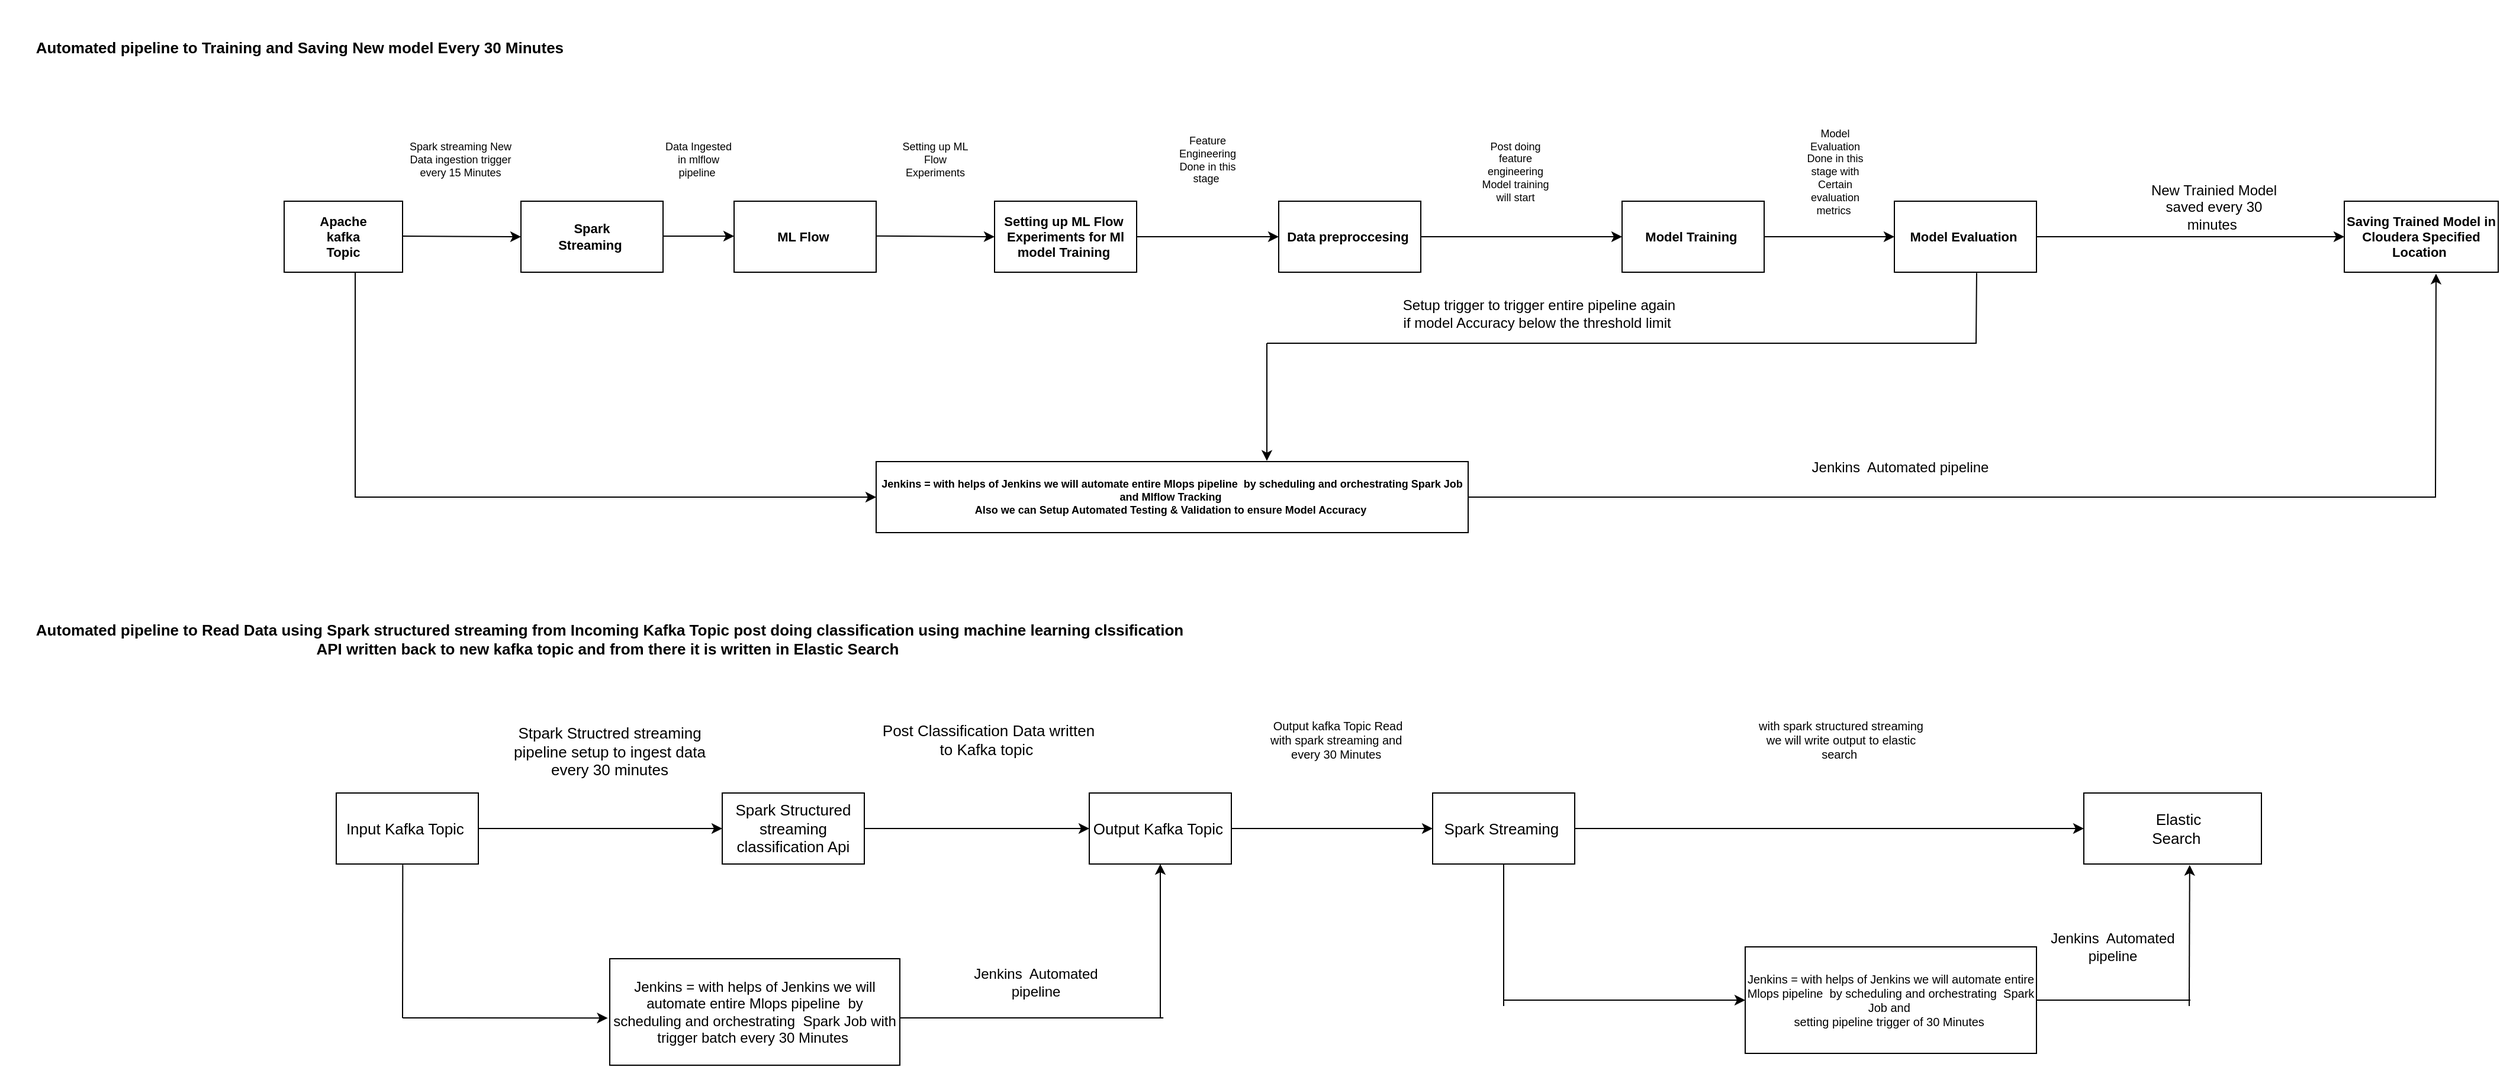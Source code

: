 <mxfile version="20.8.21" type="device"><diagram id="oad-AKm9Z7C3A9e_jn2g" name="Page-1"><mxGraphModel dx="2429" dy="782" grid="1" gridSize="10" guides="1" tooltips="1" connect="1" arrows="1" fold="1" page="1" pageScale="1" pageWidth="827" pageHeight="1169" math="0" shadow="0"><root><mxCell id="0"/><mxCell id="1" parent="0"/><mxCell id="KfLhisPMqbfxmeRJd4OK-1" value="" style="rounded=0;whiteSpace=wrap;html=1;" vertex="1" parent="1"><mxGeometry x="220" y="190" width="100" height="60" as="geometry"/></mxCell><mxCell id="KfLhisPMqbfxmeRJd4OK-26" value="" style="edgeStyle=orthogonalEdgeStyle;rounded=0;orthogonalLoop=1;jettySize=auto;html=1;fontSize=11;" edge="1" parent="1" target="KfLhisPMqbfxmeRJd4OK-25"><mxGeometry relative="1" as="geometry"><mxPoint x="280" y="250" as="sourcePoint"/><Array as="points"><mxPoint x="280" y="440"/></Array></mxGeometry></mxCell><mxCell id="KfLhisPMqbfxmeRJd4OK-2" value="&lt;font style=&quot;font-size: 11px;&quot;&gt;Apache kafka Topic&lt;/font&gt;" style="text;html=1;strokeColor=none;fillColor=none;align=center;verticalAlign=middle;whiteSpace=wrap;rounded=0;fontSize=11;fontStyle=1" vertex="1" parent="1"><mxGeometry x="240" y="205" width="60" height="30" as="geometry"/></mxCell><mxCell id="KfLhisPMqbfxmeRJd4OK-4" value="" style="endArrow=classic;html=1;rounded=0;" edge="1" parent="1"><mxGeometry width="50" height="50" relative="1" as="geometry"><mxPoint x="320" y="219.5" as="sourcePoint"/><mxPoint x="420" y="220" as="targetPoint"/><Array as="points"/></mxGeometry></mxCell><mxCell id="KfLhisPMqbfxmeRJd4OK-5" value="&lt;font style=&quot;font-size: 9px;&quot;&gt;Spark streaming New Data ingestion trigger every 15 Minutes&lt;/font&gt;" style="text;html=1;strokeColor=none;fillColor=none;align=center;verticalAlign=middle;whiteSpace=wrap;rounded=0;fontStyle=0;fontSize=9;" vertex="1" parent="1"><mxGeometry x="323.5" y="120" width="90" height="70" as="geometry"/></mxCell><mxCell id="KfLhisPMqbfxmeRJd4OK-6" value="" style="rounded=0;whiteSpace=wrap;html=1;fontSize=11;" vertex="1" parent="1"><mxGeometry x="420" y="190" width="120" height="60" as="geometry"/></mxCell><mxCell id="KfLhisPMqbfxmeRJd4OK-7" value="Spark Streaming&amp;nbsp;" style="text;html=1;strokeColor=none;fillColor=none;align=center;verticalAlign=middle;whiteSpace=wrap;rounded=0;fontSize=11;fontStyle=1" vertex="1" parent="1"><mxGeometry x="450" y="205" width="60" height="30" as="geometry"/></mxCell><mxCell id="KfLhisPMqbfxmeRJd4OK-8" value="" style="endArrow=classic;html=1;rounded=0;fontSize=11;" edge="1" parent="1"><mxGeometry width="50" height="50" relative="1" as="geometry"><mxPoint x="540" y="219.5" as="sourcePoint"/><mxPoint x="600" y="219.5" as="targetPoint"/></mxGeometry></mxCell><mxCell id="KfLhisPMqbfxmeRJd4OK-9" value="" style="rounded=0;whiteSpace=wrap;html=1;fontSize=11;" vertex="1" parent="1"><mxGeometry x="600" y="190" width="120" height="60" as="geometry"/></mxCell><mxCell id="KfLhisPMqbfxmeRJd4OK-10" value="ML Flow&amp;nbsp;" style="text;html=1;strokeColor=none;fillColor=none;align=center;verticalAlign=middle;whiteSpace=wrap;rounded=0;fontSize=11;fontStyle=1" vertex="1" parent="1"><mxGeometry x="630" y="205" width="60" height="30" as="geometry"/></mxCell><mxCell id="KfLhisPMqbfxmeRJd4OK-11" value="" style="endArrow=classic;html=1;rounded=0;fontSize=11;entryX=0;entryY=0.5;entryDx=0;entryDy=0;" edge="1" parent="1" target="KfLhisPMqbfxmeRJd4OK-12"><mxGeometry width="50" height="50" relative="1" as="geometry"><mxPoint x="720" y="219.37" as="sourcePoint"/><mxPoint x="770" y="220" as="targetPoint"/></mxGeometry></mxCell><mxCell id="KfLhisPMqbfxmeRJd4OK-14" value="" style="edgeStyle=orthogonalEdgeStyle;rounded=0;orthogonalLoop=1;jettySize=auto;html=1;fontSize=11;" edge="1" parent="1" source="KfLhisPMqbfxmeRJd4OK-12" target="KfLhisPMqbfxmeRJd4OK-13"><mxGeometry relative="1" as="geometry"/></mxCell><mxCell id="KfLhisPMqbfxmeRJd4OK-12" value="Setting up ML Flow&amp;nbsp;&lt;br&gt;Experiments for Ml model Training&amp;nbsp;" style="rounded=0;whiteSpace=wrap;html=1;fontSize=11;fontStyle=1" vertex="1" parent="1"><mxGeometry x="820" y="190" width="120" height="60" as="geometry"/></mxCell><mxCell id="KfLhisPMqbfxmeRJd4OK-16" value="" style="edgeStyle=orthogonalEdgeStyle;rounded=0;orthogonalLoop=1;jettySize=auto;html=1;fontSize=11;" edge="1" parent="1" source="KfLhisPMqbfxmeRJd4OK-13" target="KfLhisPMqbfxmeRJd4OK-15"><mxGeometry relative="1" as="geometry"/></mxCell><mxCell id="KfLhisPMqbfxmeRJd4OK-13" value="Data preproccesing&amp;nbsp;" style="rounded=0;whiteSpace=wrap;html=1;fontSize=11;fontStyle=1" vertex="1" parent="1"><mxGeometry x="1060" y="190" width="120" height="60" as="geometry"/></mxCell><mxCell id="KfLhisPMqbfxmeRJd4OK-18" value="" style="edgeStyle=orthogonalEdgeStyle;rounded=0;orthogonalLoop=1;jettySize=auto;html=1;fontSize=11;" edge="1" parent="1" source="KfLhisPMqbfxmeRJd4OK-15" target="KfLhisPMqbfxmeRJd4OK-17"><mxGeometry relative="1" as="geometry"/></mxCell><mxCell id="KfLhisPMqbfxmeRJd4OK-15" value="Model Training&amp;nbsp;" style="rounded=0;whiteSpace=wrap;html=1;fontSize=11;fontStyle=1" vertex="1" parent="1"><mxGeometry x="1350" y="190" width="120" height="60" as="geometry"/></mxCell><mxCell id="KfLhisPMqbfxmeRJd4OK-20" value="" style="edgeStyle=orthogonalEdgeStyle;rounded=0;orthogonalLoop=1;jettySize=auto;html=1;fontSize=11;" edge="1" parent="1" source="KfLhisPMqbfxmeRJd4OK-17" target="KfLhisPMqbfxmeRJd4OK-19"><mxGeometry relative="1" as="geometry"/></mxCell><mxCell id="KfLhisPMqbfxmeRJd4OK-33" value="" style="edgeStyle=none;rounded=0;orthogonalLoop=1;jettySize=auto;html=1;fontSize=11;entryX=0.66;entryY=-0.01;entryDx=0;entryDy=0;entryPerimeter=0;" edge="1" parent="1" target="KfLhisPMqbfxmeRJd4OK-25"><mxGeometry relative="1" as="geometry"><mxPoint x="1050" y="310" as="sourcePoint"/><mxPoint x="1470" y="340" as="targetPoint"/><Array as="points"><mxPoint x="1050" y="320"/><mxPoint x="1050" y="400"/></Array></mxGeometry></mxCell><mxCell id="KfLhisPMqbfxmeRJd4OK-17" value="Model Evaluation&amp;nbsp;" style="rounded=0;whiteSpace=wrap;html=1;fontSize=11;fontStyle=1" vertex="1" parent="1"><mxGeometry x="1580" y="190" width="120" height="60" as="geometry"/></mxCell><mxCell id="KfLhisPMqbfxmeRJd4OK-19" value="Saving Trained Model in Cloudera Specified Location&amp;nbsp;" style="rounded=0;whiteSpace=wrap;html=1;fontSize=11;fontStyle=1" vertex="1" parent="1"><mxGeometry x="1960" y="190" width="130" height="60" as="geometry"/></mxCell><mxCell id="KfLhisPMqbfxmeRJd4OK-25" value="Jenkins = with helps of Jenkins we will automate entire Mlops pipeline&amp;nbsp; by scheduling and orchestrating Spark Job and Mlflow Tracking&amp;nbsp;&lt;br style=&quot;font-size: 9px;&quot;&gt;Also we can Setup Automated Testing &amp;amp; Validation to ensure Model Accuracy&amp;nbsp;" style="rounded=0;whiteSpace=wrap;html=1;fontSize=9;fontStyle=1" vertex="1" parent="1"><mxGeometry x="720" y="410" width="500" height="60" as="geometry"/></mxCell><mxCell id="KfLhisPMqbfxmeRJd4OK-28" value="" style="edgeStyle=none;orthogonalLoop=1;jettySize=auto;html=1;rounded=0;fontSize=11;exitX=1;exitY=0.5;exitDx=0;exitDy=0;entryX=0.596;entryY=1.02;entryDx=0;entryDy=0;entryPerimeter=0;" edge="1" parent="1" source="KfLhisPMqbfxmeRJd4OK-25" target="KfLhisPMqbfxmeRJd4OK-19"><mxGeometry width="80" relative="1" as="geometry"><mxPoint x="1410" y="440" as="sourcePoint"/><mxPoint x="1710" y="250" as="targetPoint"/><Array as="points"><mxPoint x="1710" y="440"/><mxPoint x="2037" y="440"/></Array></mxGeometry></mxCell><mxCell id="KfLhisPMqbfxmeRJd4OK-35" value="" style="endArrow=none;html=1;rounded=0;fontSize=11;" edge="1" parent="1"><mxGeometry width="50" height="50" relative="1" as="geometry"><mxPoint x="1050" y="310" as="sourcePoint"/><mxPoint x="1470" y="310" as="targetPoint"/></mxGeometry></mxCell><mxCell id="KfLhisPMqbfxmeRJd4OK-36" value="" style="endArrow=none;html=1;rounded=0;fontSize=11;entryX=0.579;entryY=1.011;entryDx=0;entryDy=0;entryPerimeter=0;" edge="1" parent="1" target="KfLhisPMqbfxmeRJd4OK-17"><mxGeometry width="50" height="50" relative="1" as="geometry"><mxPoint x="1470" y="310" as="sourcePoint"/><mxPoint x="1470" y="250" as="targetPoint"/><Array as="points"><mxPoint x="1649" y="310"/></Array></mxGeometry></mxCell><mxCell id="KfLhisPMqbfxmeRJd4OK-38" value="&lt;font style=&quot;font-size: 12px;&quot;&gt;Setup trigger to trigger entire pipeline again if model Accuracy below the threshold limit&amp;nbsp;&lt;/font&gt;" style="text;html=1;strokeColor=none;fillColor=none;align=center;verticalAlign=middle;whiteSpace=wrap;rounded=0;fontSize=11;" vertex="1" parent="1"><mxGeometry x="1160" y="280" width="240" height="10" as="geometry"/></mxCell><mxCell id="KfLhisPMqbfxmeRJd4OK-40" value="New Trainied Model saved every 30 minutes&amp;nbsp;" style="text;html=1;strokeColor=none;fillColor=none;align=center;verticalAlign=middle;whiteSpace=wrap;rounded=0;fontSize=12;fontStyle=0" vertex="1" parent="1"><mxGeometry x="1790" y="180" width="120" height="30" as="geometry"/></mxCell><mxCell id="KfLhisPMqbfxmeRJd4OK-42" value="Jenkins&amp;nbsp; Automated pipeline" style="text;html=1;strokeColor=none;fillColor=none;align=center;verticalAlign=middle;whiteSpace=wrap;rounded=0;fontSize=12;" vertex="1" parent="1"><mxGeometry x="1470" y="400" width="230" height="30" as="geometry"/></mxCell><mxCell id="KfLhisPMqbfxmeRJd4OK-43" value="&lt;b style=&quot;font-size: 13px;&quot;&gt;Automated pipeline to Training and Saving New model Every 30 Minutes&lt;/b&gt;&amp;nbsp;" style="text;html=1;strokeColor=none;fillColor=none;align=center;verticalAlign=middle;whiteSpace=wrap;rounded=0;fontSize=13;" vertex="1" parent="1"><mxGeometry x="-20" y="20" width="510" height="80" as="geometry"/></mxCell><mxCell id="KfLhisPMqbfxmeRJd4OK-47" value="&lt;b style=&quot;font-size: 13px;&quot;&gt;Automated pipeline to Read Data using Spark structured streaming from Incoming Kafka Topic post doing classification using machine learning clssification API written back to new kafka topic and from there it is written in Elastic Search&amp;nbsp;&lt;/b&gt;" style="text;html=1;strokeColor=none;fillColor=none;align=center;verticalAlign=middle;whiteSpace=wrap;rounded=0;fontSize=13;" vertex="1" parent="1"><mxGeometry y="520" width="990" height="80" as="geometry"/></mxCell><mxCell id="KfLhisPMqbfxmeRJd4OK-50" value="" style="edgeStyle=none;rounded=0;orthogonalLoop=1;jettySize=auto;html=1;fontSize=13;" edge="1" parent="1" source="KfLhisPMqbfxmeRJd4OK-48" target="KfLhisPMqbfxmeRJd4OK-49"><mxGeometry relative="1" as="geometry"/></mxCell><mxCell id="KfLhisPMqbfxmeRJd4OK-48" value="Input Kafka Topic&amp;nbsp;" style="rounded=0;whiteSpace=wrap;html=1;fontSize=13;" vertex="1" parent="1"><mxGeometry x="264" y="690" width="120" height="60" as="geometry"/></mxCell><mxCell id="KfLhisPMqbfxmeRJd4OK-52" value="" style="edgeStyle=none;rounded=0;orthogonalLoop=1;jettySize=auto;html=1;fontSize=13;" edge="1" parent="1" source="KfLhisPMqbfxmeRJd4OK-49" target="KfLhisPMqbfxmeRJd4OK-51"><mxGeometry relative="1" as="geometry"/></mxCell><mxCell id="KfLhisPMqbfxmeRJd4OK-49" value="Spark Structured streaming classification Api" style="rounded=0;whiteSpace=wrap;html=1;fontSize=13;" vertex="1" parent="1"><mxGeometry x="590" y="690" width="120" height="60" as="geometry"/></mxCell><mxCell id="KfLhisPMqbfxmeRJd4OK-54" value="" style="edgeStyle=none;rounded=0;orthogonalLoop=1;jettySize=auto;html=1;fontSize=13;" edge="1" parent="1" source="KfLhisPMqbfxmeRJd4OK-51" target="KfLhisPMqbfxmeRJd4OK-53"><mxGeometry relative="1" as="geometry"/></mxCell><mxCell id="KfLhisPMqbfxmeRJd4OK-51" value="Output Kafka Topic&amp;nbsp;" style="rounded=0;whiteSpace=wrap;html=1;fontSize=13;" vertex="1" parent="1"><mxGeometry x="900" y="690" width="120" height="60" as="geometry"/></mxCell><mxCell id="KfLhisPMqbfxmeRJd4OK-57" value="" style="edgeStyle=none;rounded=0;orthogonalLoop=1;jettySize=auto;html=1;fontSize=13;" edge="1" parent="1" source="KfLhisPMqbfxmeRJd4OK-53" target="KfLhisPMqbfxmeRJd4OK-56"><mxGeometry relative="1" as="geometry"/></mxCell><mxCell id="KfLhisPMqbfxmeRJd4OK-53" value="Spark Streaming&amp;nbsp;" style="rounded=0;whiteSpace=wrap;html=1;fontSize=13;" vertex="1" parent="1"><mxGeometry x="1190" y="690" width="120" height="60" as="geometry"/></mxCell><mxCell id="KfLhisPMqbfxmeRJd4OK-55" value="Stpark Structred streaming pipeline setup to ingest data every 30 minutes" style="text;html=1;strokeColor=none;fillColor=none;align=center;verticalAlign=middle;whiteSpace=wrap;rounded=0;fontSize=13;" vertex="1" parent="1"><mxGeometry x="400" y="640" width="190" height="30" as="geometry"/></mxCell><mxCell id="KfLhisPMqbfxmeRJd4OK-56" value="" style="rounded=0;whiteSpace=wrap;html=1;fontSize=13;" vertex="1" parent="1"><mxGeometry x="1740" y="690" width="150" height="60" as="geometry"/></mxCell><mxCell id="KfLhisPMqbfxmeRJd4OK-58" value="Elastic Search&amp;nbsp;" style="text;html=1;strokeColor=none;fillColor=none;align=center;verticalAlign=middle;whiteSpace=wrap;rounded=0;fontSize=13;" vertex="1" parent="1"><mxGeometry x="1790" y="705" width="60" height="30" as="geometry"/></mxCell><mxCell id="KfLhisPMqbfxmeRJd4OK-60" value="&lt;span style=&quot;font-weight: normal;&quot;&gt;&lt;font style=&quot;font-size: 12px;&quot;&gt;Jenkins = with helps of Jenkins we will automate entire Mlops pipeline&amp;nbsp; by scheduling and orchestrating&amp;nbsp; Spark Job with trigger batch every 30 Minutes&amp;nbsp;&lt;/font&gt;&lt;/span&gt;" style="rounded=0;whiteSpace=wrap;html=1;fontSize=9;fontStyle=1" vertex="1" parent="1"><mxGeometry x="495" y="830" width="245" height="90" as="geometry"/></mxCell><mxCell id="KfLhisPMqbfxmeRJd4OK-62" value="&lt;font style=&quot;font-size: 10px; font-weight: normal;&quot;&gt;Jenkins = with helps of Jenkins we will automate entire Mlops pipeline&amp;nbsp; by scheduling and orchestrating&amp;nbsp; Spark Job and&amp;nbsp;&lt;br style=&quot;&quot;&gt;setting pipeline trigger of 30 Minutes&amp;nbsp;&lt;br&gt;&lt;/font&gt;" style="rounded=0;whiteSpace=wrap;html=1;fontSize=9;fontStyle=1" vertex="1" parent="1"><mxGeometry x="1454" y="820" width="246" height="90" as="geometry"/></mxCell><mxCell id="KfLhisPMqbfxmeRJd4OK-63" value="" style="endArrow=none;html=1;rounded=0;fontSize=13;exitX=0.468;exitY=1.01;exitDx=0;exitDy=0;exitPerimeter=0;" edge="1" parent="1" source="KfLhisPMqbfxmeRJd4OK-48"><mxGeometry width="50" height="50" relative="1" as="geometry"><mxPoint x="820" y="700" as="sourcePoint"/><mxPoint x="320" y="880" as="targetPoint"/></mxGeometry></mxCell><mxCell id="KfLhisPMqbfxmeRJd4OK-65" value="" style="endArrow=none;html=1;rounded=0;fontSize=13;" edge="1" parent="1"><mxGeometry width="50" height="50" relative="1" as="geometry"><mxPoint x="740" y="880" as="sourcePoint"/><mxPoint x="962.577" y="880" as="targetPoint"/></mxGeometry></mxCell><mxCell id="KfLhisPMqbfxmeRJd4OK-66" value="" style="endArrow=classic;html=1;rounded=0;fontSize=13;" edge="1" parent="1"><mxGeometry width="50" height="50" relative="1" as="geometry"><mxPoint x="960" y="880" as="sourcePoint"/><mxPoint x="960" y="750" as="targetPoint"/></mxGeometry></mxCell><mxCell id="KfLhisPMqbfxmeRJd4OK-69" value="" style="endArrow=none;html=1;rounded=0;fontSize=7;entryX=0.5;entryY=1;entryDx=0;entryDy=0;" edge="1" parent="1" target="KfLhisPMqbfxmeRJd4OK-53"><mxGeometry width="50" height="50" relative="1" as="geometry"><mxPoint x="1250" y="870" as="sourcePoint"/><mxPoint x="1500" y="760" as="targetPoint"/></mxGeometry></mxCell><mxCell id="KfLhisPMqbfxmeRJd4OK-71" value="" style="endArrow=classic;html=1;rounded=0;fontSize=7;entryX=-0.007;entryY=0.557;entryDx=0;entryDy=0;entryPerimeter=0;" edge="1" parent="1" target="KfLhisPMqbfxmeRJd4OK-60"><mxGeometry width="50" height="50" relative="1" as="geometry"><mxPoint x="320" y="880" as="sourcePoint"/><mxPoint x="370" y="830" as="targetPoint"/></mxGeometry></mxCell><mxCell id="KfLhisPMqbfxmeRJd4OK-72" value="" style="endArrow=classic;html=1;rounded=0;fontSize=7;entryX=0;entryY=0.5;entryDx=0;entryDy=0;" edge="1" parent="1" target="KfLhisPMqbfxmeRJd4OK-62"><mxGeometry width="50" height="50" relative="1" as="geometry"><mxPoint x="1250" y="865" as="sourcePoint"/><mxPoint x="1300" y="800" as="targetPoint"/></mxGeometry></mxCell><mxCell id="KfLhisPMqbfxmeRJd4OK-73" value="" style="endArrow=none;html=1;rounded=0;fontSize=7;exitX=1;exitY=0.5;exitDx=0;exitDy=0;" edge="1" parent="1" source="KfLhisPMqbfxmeRJd4OK-62"><mxGeometry width="50" height="50" relative="1" as="geometry"><mxPoint x="1650" y="850" as="sourcePoint"/><mxPoint x="1830" y="865" as="targetPoint"/></mxGeometry></mxCell><mxCell id="KfLhisPMqbfxmeRJd4OK-74" value="" style="endArrow=classic;html=1;rounded=0;fontSize=7;entryX=0.596;entryY=1.014;entryDx=0;entryDy=0;entryPerimeter=0;" edge="1" parent="1" target="KfLhisPMqbfxmeRJd4OK-56"><mxGeometry width="50" height="50" relative="1" as="geometry"><mxPoint x="1829" y="870" as="sourcePoint"/><mxPoint x="1880" y="800" as="targetPoint"/></mxGeometry></mxCell><mxCell id="KfLhisPMqbfxmeRJd4OK-75" value="Jenkins&amp;nbsp; Automated pipeline" style="text;html=1;strokeColor=none;fillColor=none;align=center;verticalAlign=middle;whiteSpace=wrap;rounded=0;fontSize=12;" vertex="1" parent="1"><mxGeometry x="790" y="835" width="130" height="30" as="geometry"/></mxCell><mxCell id="KfLhisPMqbfxmeRJd4OK-76" value="Jenkins&amp;nbsp; Automated pipeline" style="text;html=1;strokeColor=none;fillColor=none;align=center;verticalAlign=middle;whiteSpace=wrap;rounded=0;fontSize=12;" vertex="1" parent="1"><mxGeometry x="1700" y="805" width="129" height="30" as="geometry"/></mxCell><mxCell id="KfLhisPMqbfxmeRJd4OK-77" value="Post Classification Data written to Kafka topic&amp;nbsp;" style="text;html=1;strokeColor=none;fillColor=none;align=center;verticalAlign=middle;whiteSpace=wrap;rounded=0;fontSize=13;" vertex="1" parent="1"><mxGeometry x="720" y="630" width="190" height="30" as="geometry"/></mxCell><mxCell id="KfLhisPMqbfxmeRJd4OK-78" value="Output kafka Topic Read with spark streaming and&amp;nbsp; every 30 Minutes&amp;nbsp;" style="text;html=1;strokeColor=none;fillColor=none;align=center;verticalAlign=middle;whiteSpace=wrap;rounded=0;fontSize=10;" vertex="1" parent="1"><mxGeometry x="1050" y="630" width="120" height="30" as="geometry"/></mxCell><mxCell id="KfLhisPMqbfxmeRJd4OK-79" value="with spark structured streaming we will write output to elastic search&amp;nbsp;" style="text;html=1;strokeColor=none;fillColor=none;align=center;verticalAlign=middle;whiteSpace=wrap;rounded=0;fontSize=10;" vertex="1" parent="1"><mxGeometry x="1460" y="630" width="150" height="30" as="geometry"/></mxCell><mxCell id="KfLhisPMqbfxmeRJd4OK-80" value="Data Ingested in mlflow pipeline&amp;nbsp;" style="text;html=1;strokeColor=none;fillColor=none;align=center;verticalAlign=middle;whiteSpace=wrap;rounded=0;fontSize=9;" vertex="1" parent="1"><mxGeometry x="540" y="140" width="60" height="30" as="geometry"/></mxCell><mxCell id="KfLhisPMqbfxmeRJd4OK-81" value="Setting up ML Flow Experiments" style="text;html=1;strokeColor=none;fillColor=none;align=center;verticalAlign=middle;whiteSpace=wrap;rounded=0;fontSize=9;" vertex="1" parent="1"><mxGeometry x="740" y="140" width="60" height="30" as="geometry"/></mxCell><mxCell id="KfLhisPMqbfxmeRJd4OK-82" value="Feature Engineering Done in this stage&amp;nbsp;" style="text;html=1;strokeColor=none;fillColor=none;align=center;verticalAlign=middle;whiteSpace=wrap;rounded=0;fontSize=9;" vertex="1" parent="1"><mxGeometry x="970" y="140" width="60" height="30" as="geometry"/></mxCell><mxCell id="KfLhisPMqbfxmeRJd4OK-83" value="Post doing feature engineering Model training will start" style="text;html=1;strokeColor=none;fillColor=none;align=center;verticalAlign=middle;whiteSpace=wrap;rounded=0;fontSize=9;" vertex="1" parent="1"><mxGeometry x="1230" y="150" width="60" height="30" as="geometry"/></mxCell><mxCell id="KfLhisPMqbfxmeRJd4OK-84" value="Model Evaluation Done in this stage with Certain evaluation metrics&amp;nbsp;" style="text;html=1;strokeColor=none;fillColor=none;align=center;verticalAlign=middle;whiteSpace=wrap;rounded=0;fontSize=9;" vertex="1" parent="1"><mxGeometry x="1500" y="150" width="60" height="30" as="geometry"/></mxCell></root></mxGraphModel></diagram></mxfile>